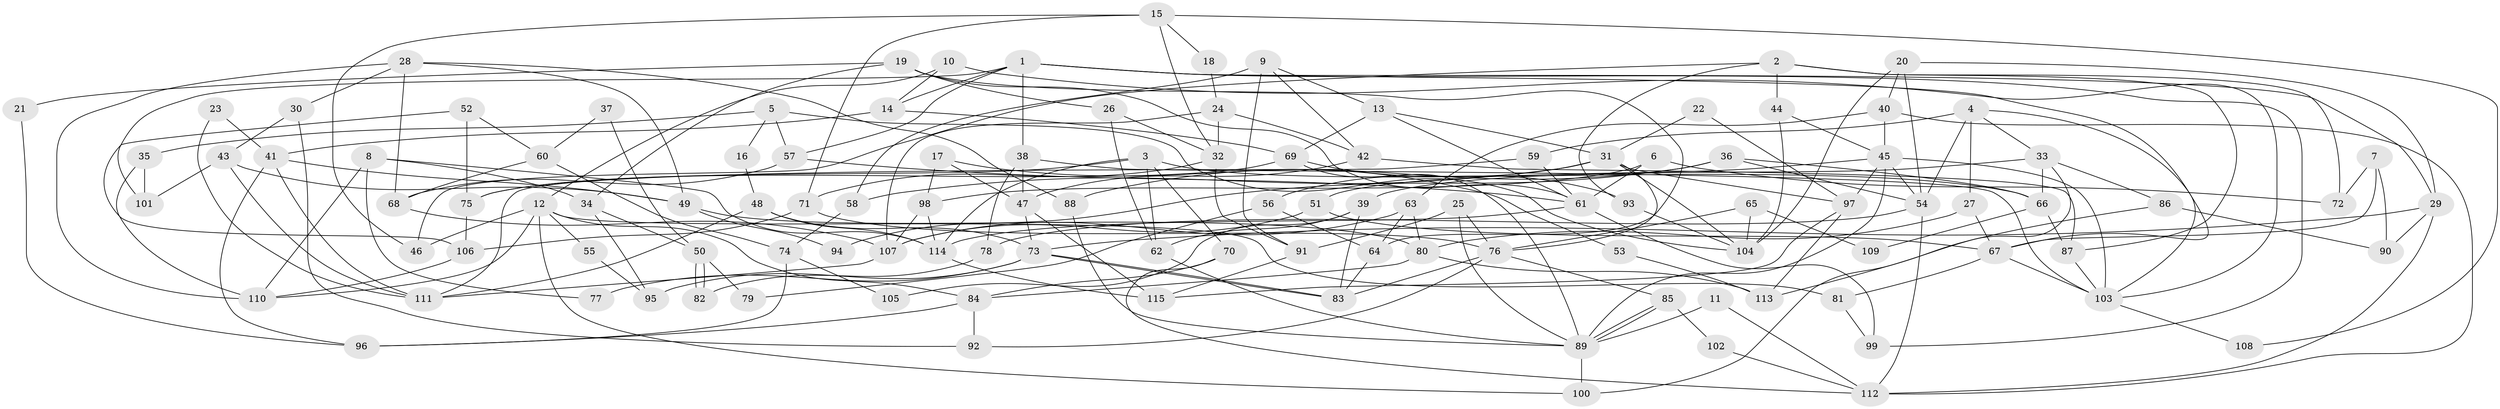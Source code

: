 // Generated by graph-tools (version 1.1) at 2025/26/03/09/25 03:26:18]
// undirected, 115 vertices, 230 edges
graph export_dot {
graph [start="1"]
  node [color=gray90,style=filled];
  1;
  2;
  3;
  4;
  5;
  6;
  7;
  8;
  9;
  10;
  11;
  12;
  13;
  14;
  15;
  16;
  17;
  18;
  19;
  20;
  21;
  22;
  23;
  24;
  25;
  26;
  27;
  28;
  29;
  30;
  31;
  32;
  33;
  34;
  35;
  36;
  37;
  38;
  39;
  40;
  41;
  42;
  43;
  44;
  45;
  46;
  47;
  48;
  49;
  50;
  51;
  52;
  53;
  54;
  55;
  56;
  57;
  58;
  59;
  60;
  61;
  62;
  63;
  64;
  65;
  66;
  67;
  68;
  69;
  70;
  71;
  72;
  73;
  74;
  75;
  76;
  77;
  78;
  79;
  80;
  81;
  82;
  83;
  84;
  85;
  86;
  87;
  88;
  89;
  90;
  91;
  92;
  93;
  94;
  95;
  96;
  97;
  98;
  99;
  100;
  101;
  102;
  103;
  104;
  105;
  106;
  107;
  108;
  109;
  110;
  111;
  112;
  113;
  114;
  115;
  1 -- 38;
  1 -- 57;
  1 -- 14;
  1 -- 29;
  1 -- 67;
  1 -- 99;
  1 -- 101;
  2 -- 72;
  2 -- 87;
  2 -- 44;
  2 -- 46;
  2 -- 93;
  3 -- 114;
  3 -- 62;
  3 -- 66;
  3 -- 70;
  3 -- 75;
  4 -- 54;
  4 -- 59;
  4 -- 27;
  4 -- 33;
  4 -- 103;
  5 -- 104;
  5 -- 57;
  5 -- 16;
  5 -- 35;
  6 -- 98;
  6 -- 61;
  6 -- 72;
  7 -- 67;
  7 -- 90;
  7 -- 72;
  8 -- 110;
  8 -- 114;
  8 -- 34;
  8 -- 77;
  9 -- 42;
  9 -- 91;
  9 -- 13;
  9 -- 58;
  10 -- 12;
  10 -- 103;
  10 -- 14;
  11 -- 89;
  11 -- 112;
  12 -- 84;
  12 -- 100;
  12 -- 46;
  12 -- 55;
  12 -- 81;
  12 -- 110;
  13 -- 69;
  13 -- 31;
  13 -- 61;
  14 -- 41;
  14 -- 69;
  15 -- 32;
  15 -- 46;
  15 -- 18;
  15 -- 71;
  15 -- 108;
  16 -- 48;
  17 -- 47;
  17 -- 98;
  17 -- 53;
  18 -- 24;
  19 -- 26;
  19 -- 61;
  19 -- 21;
  19 -- 34;
  19 -- 64;
  20 -- 104;
  20 -- 29;
  20 -- 40;
  20 -- 54;
  21 -- 96;
  22 -- 31;
  22 -- 97;
  23 -- 41;
  23 -- 111;
  24 -- 32;
  24 -- 107;
  24 -- 42;
  25 -- 76;
  25 -- 89;
  25 -- 91;
  26 -- 32;
  26 -- 62;
  27 -- 67;
  27 -- 80;
  28 -- 68;
  28 -- 110;
  28 -- 30;
  28 -- 49;
  28 -- 88;
  29 -- 112;
  29 -- 73;
  29 -- 90;
  30 -- 43;
  30 -- 92;
  31 -- 97;
  31 -- 56;
  31 -- 58;
  31 -- 76;
  31 -- 104;
  32 -- 91;
  32 -- 71;
  33 -- 66;
  33 -- 39;
  33 -- 86;
  33 -- 100;
  34 -- 50;
  34 -- 95;
  35 -- 110;
  35 -- 101;
  36 -- 54;
  36 -- 88;
  36 -- 66;
  36 -- 94;
  37 -- 50;
  37 -- 60;
  38 -- 103;
  38 -- 47;
  38 -- 78;
  39 -- 83;
  39 -- 62;
  39 -- 105;
  40 -- 45;
  40 -- 63;
  40 -- 112;
  41 -- 111;
  41 -- 49;
  41 -- 96;
  42 -- 87;
  42 -- 47;
  43 -- 101;
  43 -- 49;
  43 -- 111;
  44 -- 45;
  44 -- 104;
  45 -- 89;
  45 -- 54;
  45 -- 51;
  45 -- 97;
  45 -- 103;
  47 -- 73;
  47 -- 115;
  48 -- 111;
  48 -- 73;
  48 -- 114;
  49 -- 80;
  49 -- 94;
  50 -- 82;
  50 -- 82;
  50 -- 79;
  51 -- 67;
  51 -- 107;
  52 -- 106;
  52 -- 75;
  52 -- 60;
  53 -- 113;
  54 -- 112;
  54 -- 78;
  55 -- 95;
  56 -- 64;
  56 -- 79;
  57 -- 61;
  57 -- 68;
  58 -- 74;
  59 -- 111;
  59 -- 61;
  60 -- 74;
  60 -- 68;
  61 -- 99;
  61 -- 114;
  62 -- 89;
  63 -- 80;
  63 -- 64;
  63 -- 107;
  64 -- 83;
  65 -- 104;
  65 -- 76;
  65 -- 109;
  66 -- 87;
  66 -- 109;
  67 -- 103;
  67 -- 81;
  68 -- 107;
  69 -- 93;
  69 -- 75;
  69 -- 89;
  70 -- 84;
  70 -- 112;
  71 -- 76;
  71 -- 106;
  73 -- 83;
  73 -- 83;
  73 -- 77;
  73 -- 95;
  74 -- 96;
  74 -- 105;
  75 -- 106;
  76 -- 83;
  76 -- 85;
  76 -- 92;
  78 -- 82;
  80 -- 84;
  80 -- 113;
  81 -- 99;
  84 -- 92;
  84 -- 96;
  85 -- 89;
  85 -- 89;
  85 -- 102;
  86 -- 113;
  86 -- 90;
  87 -- 103;
  88 -- 89;
  89 -- 100;
  91 -- 115;
  93 -- 104;
  97 -- 115;
  97 -- 113;
  98 -- 107;
  98 -- 114;
  102 -- 112;
  103 -- 108;
  106 -- 110;
  107 -- 111;
  114 -- 115;
}
